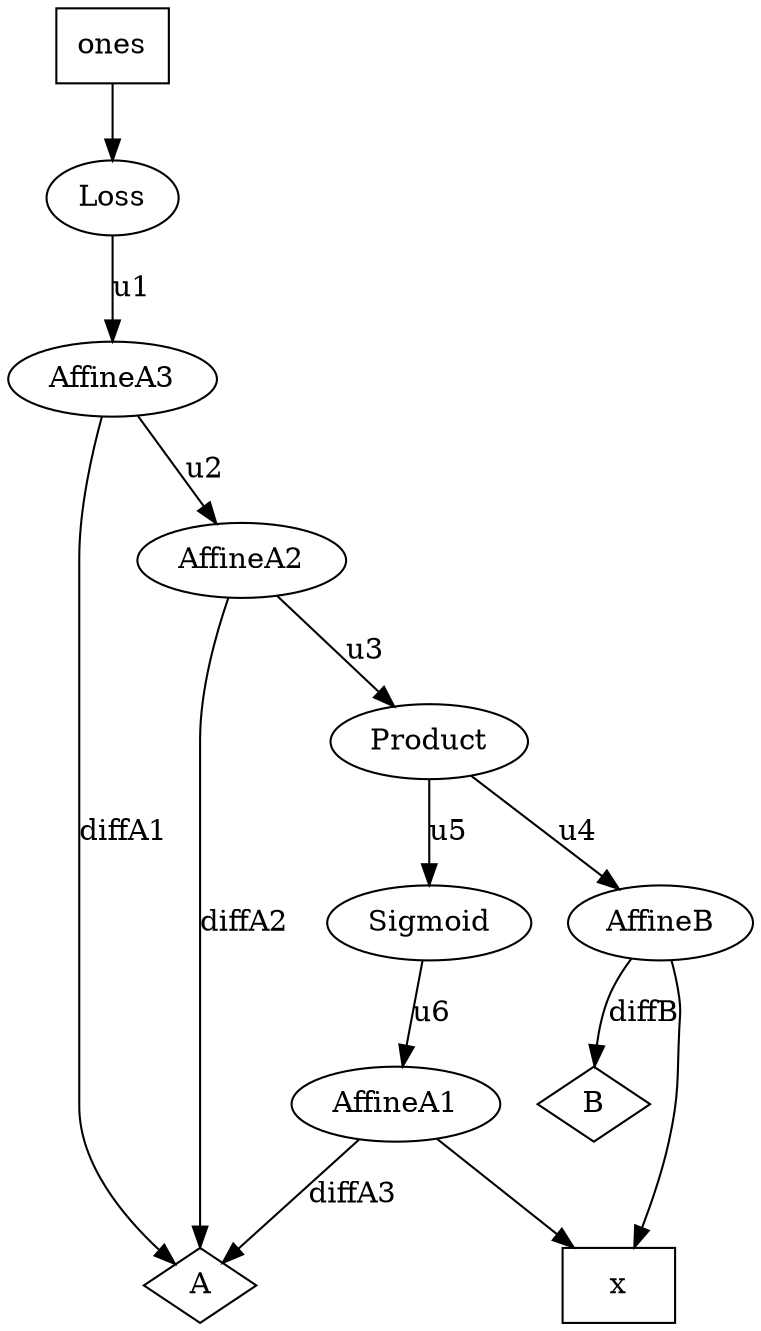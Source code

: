 digraph D {
    A [shape=diamond]
    B [shape=diamond]
    x [shape=box]
    ones [shape=box]
    
    ones -> Loss
    Loss -> AffineA3  [label="u1"]
    AffineA3-> AffineA2  [label="u2"] 
    AffineA3-> A [label="diffA1"] 
     AffineA2-> A [label="diffA2"]
    AffineA2->Product [label="u3"] 
     Product ->AffineB [label="u4"] 
     Product ->Sigmoid [label="u5"]
    Sigmoid->AffineA1 [label="u6"]
    AffineA1 -> A  [label="diffA3"]
   AffineA1 ->x
    AffineB -> B [label="diffB"]  
     AffineB ->x      
}